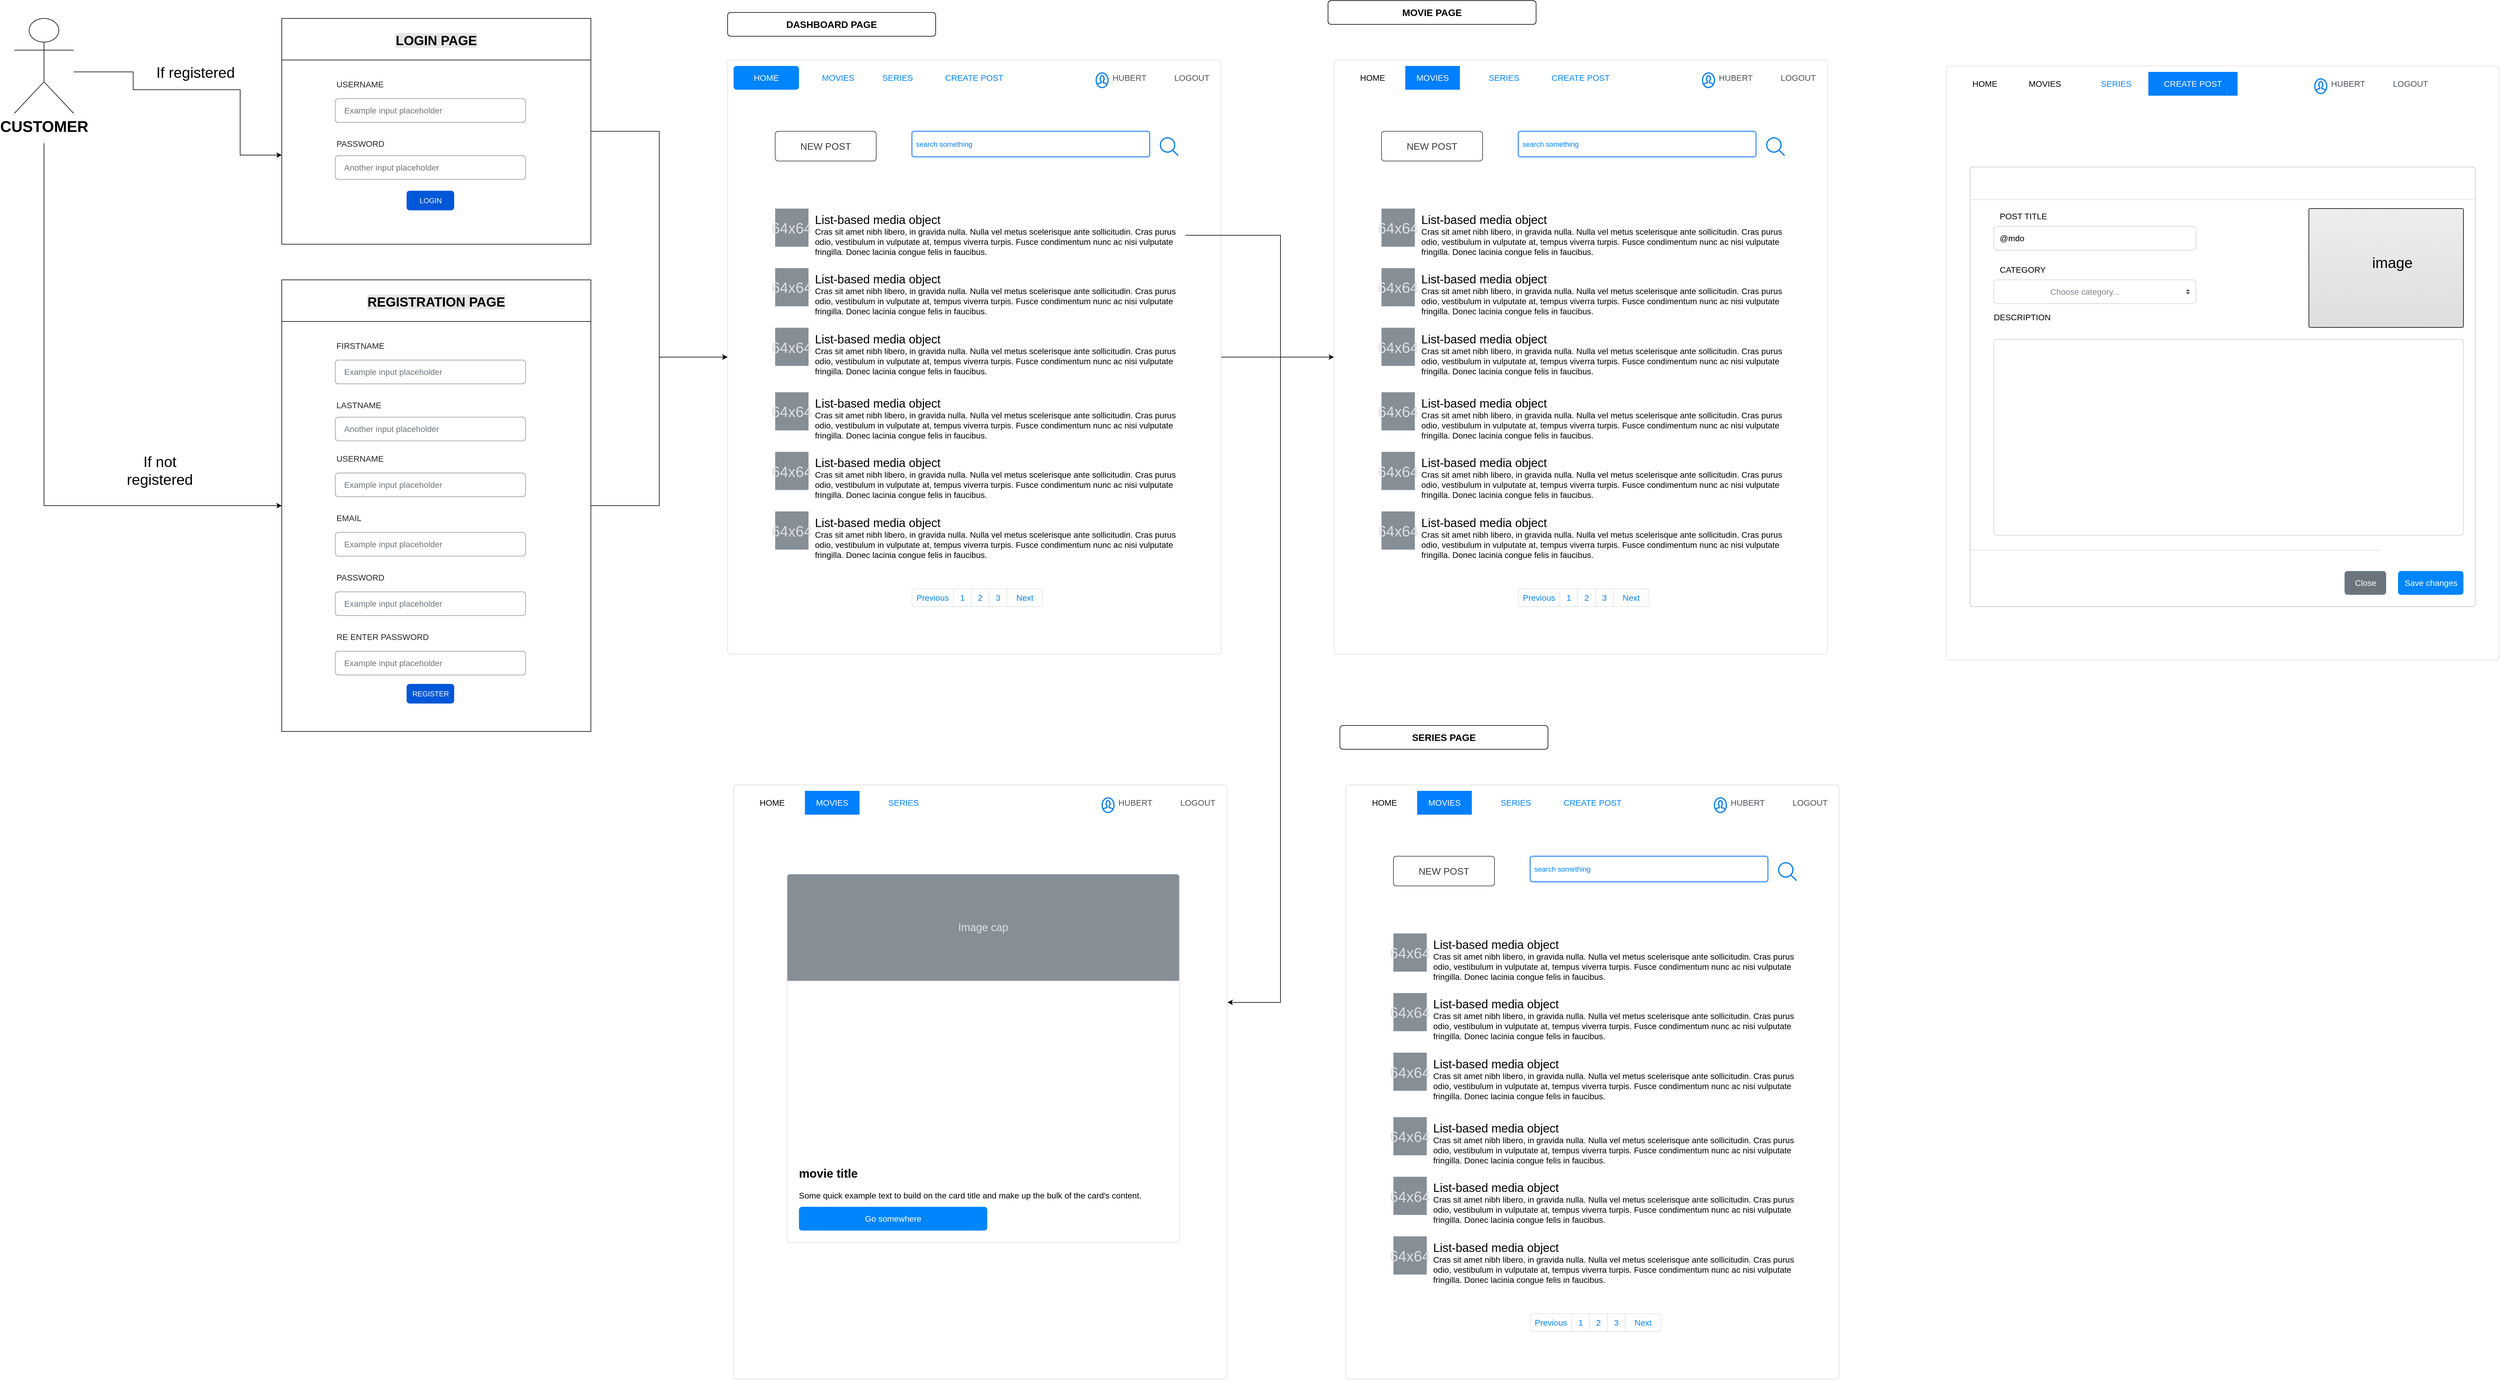 <mxfile version="14.6.11" type="github">
  <diagram id="TFVVUKBu-hhXwRltEdNP" name="flow">
    <mxGraphModel dx="3555" dy="1905" grid="1" gridSize="10" guides="0" tooltips="1" connect="1" arrows="1" fold="1" page="1" pageScale="1" pageWidth="5000" pageHeight="3000" math="0" shadow="0">
      <root>
        <mxCell id="0" />
        <mxCell id="1" parent="0" />
        <mxCell id="IsKmeeJijTPSRjMwdKZ4-99" value="" style="html=1;shadow=0;dashed=0;shape=mxgraph.bootstrap.rrect;rSize=5;strokeColor=#DFDFDF;html=1;whiteSpace=wrap;fillColor=#FFFFFF;fontColor=#000000;labelBackgroundColor=none;fontSize=25;align=center;" vertex="1" parent="1">
          <mxGeometry x="2380" y="130" width="830" height="1000" as="geometry" />
        </mxCell>
        <mxCell id="IsKmeeJijTPSRjMwdKZ4-100" value="HOME" style="html=1;shadow=0;dashed=0;shape=mxgraph.bootstrap.rrect;arcSize=5;strokeColor=none;rSize=5;perimeter=none;whiteSpace=wrap;resizeWidth=1;align=center;spacing=20;fontSize=14;labelBackgroundColor=none;fillColor=#FFFFFF;" vertex="1" parent="IsKmeeJijTPSRjMwdKZ4-99">
          <mxGeometry width="110" height="40" relative="1" as="geometry">
            <mxPoint x="10" y="10" as="offset" />
          </mxGeometry>
        </mxCell>
        <mxCell id="IsKmeeJijTPSRjMwdKZ4-101" value="MOVIES" style="strokeColor=none;rSize=5;perimeter=none;whiteSpace=wrap;resizeWidth=1;align=center;spacing=20;fontSize=14;fillColor=#007FFF;fontColor=#FFFFFF;" vertex="1" parent="IsKmeeJijTPSRjMwdKZ4-99">
          <mxGeometry width="91.88" height="40" relative="1" as="geometry">
            <mxPoint x="120" y="10" as="offset" />
          </mxGeometry>
        </mxCell>
        <mxCell id="IsKmeeJijTPSRjMwdKZ4-102" value="LOGOUT" style="strokeColor=none;fillColor=none;rSize=5;perimeter=none;whiteSpace=wrap;resizeWidth=1;align=center;spacing=20;fontSize=14;fontColor=#0085FC;fontColor=#4B5259;" vertex="1" parent="IsKmeeJijTPSRjMwdKZ4-99">
          <mxGeometry width="62.25" height="40" relative="1" as="geometry">
            <mxPoint x="750" y="10" as="offset" />
          </mxGeometry>
        </mxCell>
        <mxCell id="IsKmeeJijTPSRjMwdKZ4-103" value="HUBERT" style="strokeColor=none;fillColor=none;rSize=5;perimeter=none;whiteSpace=wrap;resizeWidth=1;align=center;spacing=20;fontSize=14;fontColor=#0085FC;fontColor=#4B5259;" vertex="1" parent="IsKmeeJijTPSRjMwdKZ4-99">
          <mxGeometry width="62.25" height="40" relative="1" as="geometry">
            <mxPoint x="645" y="10" as="offset" />
          </mxGeometry>
        </mxCell>
        <mxCell id="IsKmeeJijTPSRjMwdKZ4-104" value="SERIES" style="strokeColor=none;fillColor=none;rSize=5;perimeter=none;whiteSpace=wrap;resizeWidth=1;align=center;spacing=20;fontSize=14;fontColor=#0085FC;" vertex="1" parent="IsKmeeJijTPSRjMwdKZ4-99">
          <mxGeometry width="51.875" height="40" relative="1" as="geometry">
            <mxPoint x="260" y="10" as="offset" />
          </mxGeometry>
        </mxCell>
        <mxCell id="IsKmeeJijTPSRjMwdKZ4-105" value="" style="html=1;verticalLabelPosition=bottom;align=center;labelBackgroundColor=#ffffff;verticalAlign=top;strokeWidth=2;strokeColor=#0080F0;shadow=0;dashed=0;shape=mxgraph.ios7.icons.user;fontSize=25;" vertex="1" parent="IsKmeeJijTPSRjMwdKZ4-99">
          <mxGeometry x="620" y="21.691" width="20" height="24.691" as="geometry" />
        </mxCell>
        <mxCell id="IsKmeeJijTPSRjMwdKZ4-106" value="" style="shape=image;html=1;verticalAlign=top;verticalLabelPosition=bottom;labelBackgroundColor=#ffffff;imageAspect=0;aspect=fixed;image=https://cdn4.iconfinder.com/data/icons/glyphs/24/icons_exit2-128.png;fontSize=25;align=center;fontColor=#007FFF;" vertex="1" parent="IsKmeeJijTPSRjMwdKZ4-99">
          <mxGeometry x="718" y="19.753" width="29" height="29" as="geometry" />
        </mxCell>
        <mxCell id="IsKmeeJijTPSRjMwdKZ4-107" value="search something" style="rounded=1;arcSize=9;align=left;spacingLeft=5;strokeColor=#4C9AFF;html=1;strokeWidth=2;fontSize=12;labelBackgroundColor=none;fontColor=#007FFF;" vertex="1" parent="IsKmeeJijTPSRjMwdKZ4-99">
          <mxGeometry x="310" y="120" width="400" height="43" as="geometry" />
        </mxCell>
        <mxCell id="IsKmeeJijTPSRjMwdKZ4-108" value="" style="html=1;verticalLabelPosition=bottom;align=center;labelBackgroundColor=#ffffff;verticalAlign=top;strokeWidth=2;strokeColor=#0080F0;shadow=0;dashed=0;shape=mxgraph.ios7.icons.looking_glass;fontSize=25;fontColor=#007FFF;" vertex="1" parent="IsKmeeJijTPSRjMwdKZ4-99">
          <mxGeometry x="728" y="131" width="30" height="30" as="geometry" />
        </mxCell>
        <mxCell id="IsKmeeJijTPSRjMwdKZ4-109" value="" style="html=1;shadow=0;dashed=0;shape=mxgraph.bootstrap.rrect;rSize=5;strokeColor=#DEE2E6;html=1;whiteSpace=wrap;fillColor=#ffffff;fontColor=#0085FC;fontSize=14;labelBackgroundColor=none;align=center;" vertex="1" parent="IsKmeeJijTPSRjMwdKZ4-99">
          <mxGeometry x="310" y="890" width="220" height="30" as="geometry" />
        </mxCell>
        <mxCell id="IsKmeeJijTPSRjMwdKZ4-110" value="Previous" style="strokeColor=inherit;fillColor=inherit;gradientColor=inherit;fontColor=inherit;html=1;shadow=0;dashed=0;shape=mxgraph.bootstrap.leftButton;rSize=5;perimeter=none;whiteSpace=wrap;resizeHeight=1;fontSize=14;" vertex="1" parent="IsKmeeJijTPSRjMwdKZ4-109">
          <mxGeometry width="70" height="30" relative="1" as="geometry" />
        </mxCell>
        <mxCell id="IsKmeeJijTPSRjMwdKZ4-111" value="1" style="strokeColor=inherit;fillColor=inherit;gradientColor=inherit;fontColor=inherit;html=1;shadow=0;dashed=0;perimeter=none;whiteSpace=wrap;resizeHeight=1;fontSize=14;" vertex="1" parent="IsKmeeJijTPSRjMwdKZ4-109">
          <mxGeometry width="30" height="30" relative="1" as="geometry">
            <mxPoint x="70" as="offset" />
          </mxGeometry>
        </mxCell>
        <mxCell id="IsKmeeJijTPSRjMwdKZ4-112" value="2" style="strokeColor=inherit;fillColor=inherit;gradientColor=inherit;fontColor=inherit;html=1;shadow=0;dashed=0;perimeter=none;whiteSpace=wrap;resizeHeight=1;fontSize=14;" vertex="1" parent="IsKmeeJijTPSRjMwdKZ4-109">
          <mxGeometry width="30" height="30" relative="1" as="geometry">
            <mxPoint x="100" as="offset" />
          </mxGeometry>
        </mxCell>
        <mxCell id="IsKmeeJijTPSRjMwdKZ4-113" value="3" style="strokeColor=inherit;fillColor=inherit;gradientColor=inherit;fontColor=inherit;html=1;shadow=0;dashed=0;perimeter=none;whiteSpace=wrap;resizeHeight=1;fontSize=14;" vertex="1" parent="IsKmeeJijTPSRjMwdKZ4-109">
          <mxGeometry width="30" height="30" relative="1" as="geometry">
            <mxPoint x="130" as="offset" />
          </mxGeometry>
        </mxCell>
        <mxCell id="IsKmeeJijTPSRjMwdKZ4-114" value="Next" style="strokeColor=inherit;fillColor=inherit;gradientColor=inherit;fontColor=inherit;html=1;shadow=0;dashed=0;shape=mxgraph.bootstrap.rightButton;rSize=5;perimeter=none;whiteSpace=wrap;resizeHeight=1;fontSize=14;" vertex="1" parent="IsKmeeJijTPSRjMwdKZ4-109">
          <mxGeometry x="1" width="60" height="30" relative="1" as="geometry">
            <mxPoint x="-60" as="offset" />
          </mxGeometry>
        </mxCell>
        <mxCell id="IsKmeeJijTPSRjMwdKZ4-115" value="" style="group" vertex="1" connectable="0" parent="IsKmeeJijTPSRjMwdKZ4-99">
          <mxGeometry x="80" y="250" width="700.69" height="600" as="geometry" />
        </mxCell>
        <mxCell id="IsKmeeJijTPSRjMwdKZ4-116" value="" style="group" vertex="1" connectable="0" parent="IsKmeeJijTPSRjMwdKZ4-115">
          <mxGeometry width="700.69" height="290.84" as="geometry" />
        </mxCell>
        <mxCell id="IsKmeeJijTPSRjMwdKZ4-117" value="64x64" style="strokeColor=none;html=1;whiteSpace=wrap;fillColor=#868E96;fontColor=#DEE2E6;labelBackgroundColor=none;fontSize=25;align=center;" vertex="1" parent="IsKmeeJijTPSRjMwdKZ4-116">
          <mxGeometry width="56.055" height="64.185" as="geometry" />
        </mxCell>
        <mxCell id="IsKmeeJijTPSRjMwdKZ4-118" value="&lt;font style=&quot;font-size: 20px&quot;&gt;List-based media object&lt;/font&gt;&lt;br&gt;Cras sit amet nibh libero, in gravida nulla. Nulla vel metus scelerisque ante sollicitudin. Cras purus odio, vestibulum in vulputate at, tempus viverra turpis. Fusce condimentum nunc ac nisi vulputate fringilla. Donec lacinia congue felis in faucibus." style="strokeColor=none;fillColor=none;fontColor=#000000;perimeter=none;whiteSpace=wrap;resizeWidth=1;align=left;spacing=2;fontSize=14;verticalAlign=top;html=1;labelBackgroundColor=none;" vertex="1" parent="IsKmeeJijTPSRjMwdKZ4-116">
          <mxGeometry x="64.814" width="635.876" height="90.261" as="geometry" />
        </mxCell>
        <mxCell id="IsKmeeJijTPSRjMwdKZ4-119" value="64x64" style="strokeColor=none;html=1;whiteSpace=wrap;fillColor=#868E96;fontColor=#DEE2E6;labelBackgroundColor=none;fontSize=25;align=center;" vertex="1" parent="IsKmeeJijTPSRjMwdKZ4-116">
          <mxGeometry y="100.29" width="56.055" height="64.185" as="geometry" />
        </mxCell>
        <mxCell id="IsKmeeJijTPSRjMwdKZ4-120" value="&lt;font style=&quot;font-size: 20px&quot;&gt;List-based media object&lt;/font&gt;&lt;br&gt;Cras sit amet nibh libero, in gravida nulla. Nulla vel metus scelerisque ante sollicitudin. Cras purus odio, vestibulum in vulputate at, tempus viverra turpis. Fusce condimentum nunc ac nisi vulputate fringilla. Donec lacinia congue felis in faucibus." style="strokeColor=none;fillColor=none;fontColor=#000000;perimeter=none;whiteSpace=wrap;resizeWidth=1;align=left;spacing=2;fontSize=14;verticalAlign=top;html=1;labelBackgroundColor=none;" vertex="1" parent="IsKmeeJijTPSRjMwdKZ4-116">
          <mxGeometry x="64.814" y="100.29" width="635.876" height="90.261" as="geometry" />
        </mxCell>
        <mxCell id="IsKmeeJijTPSRjMwdKZ4-121" value="64x64" style="strokeColor=none;html=1;whiteSpace=wrap;fillColor=#868E96;fontColor=#DEE2E6;labelBackgroundColor=none;fontSize=25;align=center;" vertex="1" parent="IsKmeeJijTPSRjMwdKZ4-116">
          <mxGeometry y="200.579" width="56.055" height="64.185" as="geometry" />
        </mxCell>
        <mxCell id="IsKmeeJijTPSRjMwdKZ4-122" value="&lt;font style=&quot;font-size: 20px&quot;&gt;List-based media object&lt;/font&gt;&lt;br&gt;Cras sit amet nibh libero, in gravida nulla. Nulla vel metus scelerisque ante sollicitudin. Cras purus odio, vestibulum in vulputate at, tempus viverra turpis. Fusce condimentum nunc ac nisi vulputate fringilla. Donec lacinia congue felis in faucibus." style="strokeColor=none;fillColor=none;fontColor=#000000;perimeter=none;whiteSpace=wrap;resizeWidth=1;align=left;spacing=2;fontSize=14;verticalAlign=top;html=1;labelBackgroundColor=none;" vertex="1" parent="IsKmeeJijTPSRjMwdKZ4-116">
          <mxGeometry x="64.814" y="200.579" width="635.876" height="90.261" as="geometry" />
        </mxCell>
        <mxCell id="IsKmeeJijTPSRjMwdKZ4-123" value="" style="group" vertex="1" connectable="0" parent="IsKmeeJijTPSRjMwdKZ4-115">
          <mxGeometry y="309.16" width="700.69" height="290.84" as="geometry" />
        </mxCell>
        <mxCell id="IsKmeeJijTPSRjMwdKZ4-124" value="64x64" style="strokeColor=none;html=1;whiteSpace=wrap;fillColor=#868E96;fontColor=#DEE2E6;labelBackgroundColor=none;fontSize=25;align=center;" vertex="1" parent="IsKmeeJijTPSRjMwdKZ4-123">
          <mxGeometry width="56.055" height="64.185" as="geometry" />
        </mxCell>
        <mxCell id="IsKmeeJijTPSRjMwdKZ4-125" value="&lt;font style=&quot;font-size: 20px&quot;&gt;List-based media object&lt;/font&gt;&lt;br&gt;Cras sit amet nibh libero, in gravida nulla. Nulla vel metus scelerisque ante sollicitudin. Cras purus odio, vestibulum in vulputate at, tempus viverra turpis. Fusce condimentum nunc ac nisi vulputate fringilla. Donec lacinia congue felis in faucibus." style="strokeColor=none;fillColor=none;fontColor=#000000;perimeter=none;whiteSpace=wrap;resizeWidth=1;align=left;spacing=2;fontSize=14;verticalAlign=top;html=1;labelBackgroundColor=none;" vertex="1" parent="IsKmeeJijTPSRjMwdKZ4-123">
          <mxGeometry x="64.814" width="635.876" height="90.261" as="geometry" />
        </mxCell>
        <mxCell id="IsKmeeJijTPSRjMwdKZ4-126" value="64x64" style="strokeColor=none;html=1;whiteSpace=wrap;fillColor=#868E96;fontColor=#DEE2E6;labelBackgroundColor=none;fontSize=25;align=center;" vertex="1" parent="IsKmeeJijTPSRjMwdKZ4-123">
          <mxGeometry y="100.29" width="56.055" height="64.185" as="geometry" />
        </mxCell>
        <mxCell id="IsKmeeJijTPSRjMwdKZ4-127" value="&lt;font style=&quot;font-size: 20px&quot;&gt;List-based media object&lt;/font&gt;&lt;br&gt;Cras sit amet nibh libero, in gravida nulla. Nulla vel metus scelerisque ante sollicitudin. Cras purus odio, vestibulum in vulputate at, tempus viverra turpis. Fusce condimentum nunc ac nisi vulputate fringilla. Donec lacinia congue felis in faucibus." style="strokeColor=none;fillColor=none;fontColor=#000000;perimeter=none;whiteSpace=wrap;resizeWidth=1;align=left;spacing=2;fontSize=14;verticalAlign=top;html=1;labelBackgroundColor=none;" vertex="1" parent="IsKmeeJijTPSRjMwdKZ4-123">
          <mxGeometry x="64.814" y="100.29" width="635.876" height="90.261" as="geometry" />
        </mxCell>
        <mxCell id="IsKmeeJijTPSRjMwdKZ4-128" value="64x64" style="strokeColor=none;html=1;whiteSpace=wrap;fillColor=#868E96;fontColor=#DEE2E6;labelBackgroundColor=none;fontSize=25;align=center;" vertex="1" parent="IsKmeeJijTPSRjMwdKZ4-123">
          <mxGeometry y="200.579" width="56.055" height="64.185" as="geometry" />
        </mxCell>
        <mxCell id="IsKmeeJijTPSRjMwdKZ4-129" value="&lt;font style=&quot;font-size: 20px&quot;&gt;List-based media object&lt;/font&gt;&lt;br&gt;Cras sit amet nibh libero, in gravida nulla. Nulla vel metus scelerisque ante sollicitudin. Cras purus odio, vestibulum in vulputate at, tempus viverra turpis. Fusce condimentum nunc ac nisi vulputate fringilla. Donec lacinia congue felis in faucibus." style="strokeColor=none;fillColor=none;fontColor=#000000;perimeter=none;whiteSpace=wrap;resizeWidth=1;align=left;spacing=2;fontSize=14;verticalAlign=top;html=1;labelBackgroundColor=none;" vertex="1" parent="IsKmeeJijTPSRjMwdKZ4-123">
          <mxGeometry x="64.814" y="200.579" width="635.876" height="90.261" as="geometry" />
        </mxCell>
        <mxCell id="IsKmeeJijTPSRjMwdKZ4-130" value="NEW POST" style="html=1;shadow=0;dashed=0;shape=mxgraph.bootstrap.rrect;rSize=5;strokeColor=#343A40;strokeWidth=1;fillColor=none;fontColor=#343A40;whiteSpace=wrap;align=center;verticalAlign=middle;spacingLeft=0;fontStyle=0;fontSize=16;spacing=5;labelBackgroundColor=none;" vertex="1" parent="IsKmeeJijTPSRjMwdKZ4-99">
          <mxGeometry x="80" y="120" width="170" height="50" as="geometry" />
        </mxCell>
        <mxCell id="IsKmeeJijTPSRjMwdKZ4-177" value="CREATE POST" style="strokeColor=none;fillColor=none;rSize=5;perimeter=none;whiteSpace=wrap;resizeWidth=1;align=center;spacing=20;fontSize=14;fontColor=#0085FC;" vertex="1" parent="IsKmeeJijTPSRjMwdKZ4-99">
          <mxGeometry width="150" height="40" relative="1" as="geometry">
            <mxPoint x="340" y="10" as="offset" />
          </mxGeometry>
        </mxCell>
        <mxCell id="IsKmeeJijTPSRjMwdKZ4-13" style="edgeStyle=orthogonalEdgeStyle;rounded=0;orthogonalLoop=1;jettySize=auto;html=1;fontSize=25;" edge="1" parent="1" source="IsKmeeJijTPSRjMwdKZ4-1">
          <mxGeometry relative="1" as="geometry">
            <mxPoint x="610" y="290" as="targetPoint" />
            <Array as="points">
              <mxPoint x="360" y="150" />
              <mxPoint x="360" y="180" />
              <mxPoint x="540" y="180" />
              <mxPoint x="540" y="290" />
            </Array>
          </mxGeometry>
        </mxCell>
        <mxCell id="IsKmeeJijTPSRjMwdKZ4-22" style="edgeStyle=orthogonalEdgeStyle;rounded=0;orthogonalLoop=1;jettySize=auto;html=1;entryX=0;entryY=0.5;entryDx=0;entryDy=0;fontSize=25;" edge="1" parent="1" target="IsKmeeJijTPSRjMwdKZ4-14">
          <mxGeometry relative="1" as="geometry">
            <mxPoint x="210" y="270" as="sourcePoint" />
            <Array as="points">
              <mxPoint x="210" y="880" />
            </Array>
          </mxGeometry>
        </mxCell>
        <mxCell id="IsKmeeJijTPSRjMwdKZ4-1" value="&lt;font style=&quot;font-size: 26px&quot;&gt;CUSTOMER&lt;/font&gt;" style="shape=umlActor;verticalLabelPosition=bottom;verticalAlign=top;html=1;outlineConnect=0;fontStyle=1" vertex="1" parent="1">
          <mxGeometry x="160" y="60" width="100" height="160" as="geometry" />
        </mxCell>
        <mxCell id="IsKmeeJijTPSRjMwdKZ4-71" style="edgeStyle=orthogonalEdgeStyle;rounded=0;orthogonalLoop=1;jettySize=auto;html=1;fontSize=25;fontColor=#007FFF;" edge="1" parent="1" source="IsKmeeJijTPSRjMwdKZ4-4" target="IsKmeeJijTPSRjMwdKZ4-46">
          <mxGeometry relative="1" as="geometry" />
        </mxCell>
        <mxCell id="IsKmeeJijTPSRjMwdKZ4-4" value="LOGIN PAGE" style="swimlane;fontSize=22;startSize=70;labelBackgroundColor=#E6E6E6;" vertex="1" parent="1">
          <mxGeometry x="610" y="60" width="520" height="380" as="geometry" />
        </mxCell>
        <mxCell id="IsKmeeJijTPSRjMwdKZ4-27" value="Example input placeholder" style="html=1;shadow=0;dashed=0;shape=mxgraph.bootstrap.rrect;rSize=5;fillColor=none;strokeColor=#999999;align=left;spacing=15;fontSize=14;fontColor=#6C767D;labelBackgroundColor=none;" vertex="1" parent="IsKmeeJijTPSRjMwdKZ4-4">
          <mxGeometry width="320" height="40" relative="1" as="geometry">
            <mxPoint x="90" y="135" as="offset" />
          </mxGeometry>
        </mxCell>
        <mxCell id="IsKmeeJijTPSRjMwdKZ4-29" value="Another input placeholder" style="html=1;shadow=0;dashed=0;shape=mxgraph.bootstrap.rrect;rSize=5;fillColor=none;strokeColor=#999999;align=left;spacing=15;fontSize=14;fontColor=#6C767D;labelBackgroundColor=none;" vertex="1" parent="IsKmeeJijTPSRjMwdKZ4-4">
          <mxGeometry width="320" height="40" relative="1" as="geometry">
            <mxPoint x="90" y="231" as="offset" />
          </mxGeometry>
        </mxCell>
        <mxCell id="IsKmeeJijTPSRjMwdKZ4-26" value="USERNAME" style="fillColor=none;strokeColor=none;align=left;fontSize=14;fontColor=#212529;labelBackgroundColor=none;" vertex="1" parent="IsKmeeJijTPSRjMwdKZ4-4">
          <mxGeometry x="90" y="90" width="260" height="40" as="geometry" />
        </mxCell>
        <mxCell id="IsKmeeJijTPSRjMwdKZ4-28" value="PASSWORD" style="fillColor=none;strokeColor=none;align=left;fontSize=14;fontColor=#212529;labelBackgroundColor=none;" vertex="1" parent="IsKmeeJijTPSRjMwdKZ4-4">
          <mxGeometry width="260" height="40" relative="1" as="geometry">
            <mxPoint x="90" y="190" as="offset" />
          </mxGeometry>
        </mxCell>
        <mxCell id="IsKmeeJijTPSRjMwdKZ4-30" value="LOGIN" style="rounded=1;fillColor=#0057D8;align=center;strokeColor=none;html=1;fontColor=#ffffff;fontSize=12;labelBackgroundColor=none;" vertex="1" parent="IsKmeeJijTPSRjMwdKZ4-4">
          <mxGeometry x="210" y="290" width="80" height="33" as="geometry" />
        </mxCell>
        <mxCell id="IsKmeeJijTPSRjMwdKZ4-72" style="edgeStyle=orthogonalEdgeStyle;rounded=0;orthogonalLoop=1;jettySize=auto;html=1;fontSize=25;fontColor=#007FFF;" edge="1" parent="1" source="IsKmeeJijTPSRjMwdKZ4-14" target="IsKmeeJijTPSRjMwdKZ4-46">
          <mxGeometry relative="1" as="geometry" />
        </mxCell>
        <mxCell id="IsKmeeJijTPSRjMwdKZ4-14" value="REGISTRATION PAGE" style="swimlane;fontSize=22;startSize=70;labelBackgroundColor=#E6E6E6;" vertex="1" parent="1">
          <mxGeometry x="610" y="500" width="520" height="760" as="geometry" />
        </mxCell>
        <mxCell id="IsKmeeJijTPSRjMwdKZ4-32" value="Example input placeholder" style="html=1;shadow=0;dashed=0;shape=mxgraph.bootstrap.rrect;rSize=5;fillColor=none;strokeColor=#999999;align=left;spacing=15;fontSize=14;fontColor=#6C767D;labelBackgroundColor=none;" vertex="1" parent="IsKmeeJijTPSRjMwdKZ4-14">
          <mxGeometry x="90" y="135" width="320" height="40" as="geometry" />
        </mxCell>
        <mxCell id="IsKmeeJijTPSRjMwdKZ4-33" value="Another input placeholder" style="html=1;shadow=0;dashed=0;shape=mxgraph.bootstrap.rrect;rSize=5;fillColor=none;strokeColor=#999999;align=left;spacing=15;fontSize=14;fontColor=#6C767D;labelBackgroundColor=none;" vertex="1" parent="IsKmeeJijTPSRjMwdKZ4-14">
          <mxGeometry x="90" y="231" width="320" height="40" as="geometry" />
        </mxCell>
        <mxCell id="IsKmeeJijTPSRjMwdKZ4-34" value="FIRSTNAME" style="fillColor=none;strokeColor=none;align=left;fontSize=14;fontColor=#212529;labelBackgroundColor=none;" vertex="1" parent="IsKmeeJijTPSRjMwdKZ4-14">
          <mxGeometry x="90" y="90" width="260" height="40" as="geometry" />
        </mxCell>
        <mxCell id="IsKmeeJijTPSRjMwdKZ4-35" value="LASTNAME" style="fillColor=none;strokeColor=none;align=left;fontSize=14;fontColor=#212529;labelBackgroundColor=none;" vertex="1" parent="IsKmeeJijTPSRjMwdKZ4-14">
          <mxGeometry x="90" y="190" width="260" height="40" as="geometry" />
        </mxCell>
        <mxCell id="IsKmeeJijTPSRjMwdKZ4-36" value="Example input placeholder" style="html=1;shadow=0;dashed=0;shape=mxgraph.bootstrap.rrect;rSize=5;fillColor=none;strokeColor=#999999;align=left;spacing=15;fontSize=14;fontColor=#6C767D;labelBackgroundColor=none;" vertex="1" parent="IsKmeeJijTPSRjMwdKZ4-14">
          <mxGeometry x="90" y="325" width="320" height="40" as="geometry" />
        </mxCell>
        <mxCell id="IsKmeeJijTPSRjMwdKZ4-37" value="USERNAME" style="fillColor=none;strokeColor=none;align=left;fontSize=14;fontColor=#212529;labelBackgroundColor=none;" vertex="1" parent="IsKmeeJijTPSRjMwdKZ4-14">
          <mxGeometry x="90" y="280" width="260" height="40" as="geometry" />
        </mxCell>
        <mxCell id="IsKmeeJijTPSRjMwdKZ4-38" value="Example input placeholder" style="html=1;shadow=0;dashed=0;shape=mxgraph.bootstrap.rrect;rSize=5;fillColor=none;strokeColor=#999999;align=left;spacing=15;fontSize=14;fontColor=#6C767D;labelBackgroundColor=none;" vertex="1" parent="IsKmeeJijTPSRjMwdKZ4-14">
          <mxGeometry x="90" y="425" width="320" height="40" as="geometry" />
        </mxCell>
        <mxCell id="IsKmeeJijTPSRjMwdKZ4-39" value="EMAIL" style="fillColor=none;strokeColor=none;align=left;fontSize=14;fontColor=#212529;labelBackgroundColor=none;" vertex="1" parent="IsKmeeJijTPSRjMwdKZ4-14">
          <mxGeometry x="90" y="380" width="260" height="40" as="geometry" />
        </mxCell>
        <mxCell id="IsKmeeJijTPSRjMwdKZ4-40" value="Example input placeholder" style="html=1;shadow=0;dashed=0;shape=mxgraph.bootstrap.rrect;rSize=5;fillColor=none;strokeColor=#999999;align=left;spacing=15;fontSize=14;fontColor=#6C767D;labelBackgroundColor=none;" vertex="1" parent="IsKmeeJijTPSRjMwdKZ4-14">
          <mxGeometry x="90" y="525" width="320" height="40" as="geometry" />
        </mxCell>
        <mxCell id="IsKmeeJijTPSRjMwdKZ4-41" value="PASSWORD" style="fillColor=none;strokeColor=none;align=left;fontSize=14;fontColor=#212529;labelBackgroundColor=none;" vertex="1" parent="IsKmeeJijTPSRjMwdKZ4-14">
          <mxGeometry x="90" y="480" width="260" height="40" as="geometry" />
        </mxCell>
        <mxCell id="IsKmeeJijTPSRjMwdKZ4-42" value="Example input placeholder" style="html=1;shadow=0;dashed=0;shape=mxgraph.bootstrap.rrect;rSize=5;fillColor=none;strokeColor=#999999;align=left;spacing=15;fontSize=14;fontColor=#6C767D;labelBackgroundColor=none;" vertex="1" parent="IsKmeeJijTPSRjMwdKZ4-14">
          <mxGeometry x="90" y="625" width="320" height="40" as="geometry" />
        </mxCell>
        <mxCell id="IsKmeeJijTPSRjMwdKZ4-43" value="RE ENTER PASSWORD" style="fillColor=none;strokeColor=none;align=left;fontSize=14;fontColor=#212529;labelBackgroundColor=none;" vertex="1" parent="IsKmeeJijTPSRjMwdKZ4-14">
          <mxGeometry x="90" y="580" width="260" height="40" as="geometry" />
        </mxCell>
        <mxCell id="IsKmeeJijTPSRjMwdKZ4-44" value="REGISTER" style="rounded=1;fillColor=#0057D8;align=center;strokeColor=none;html=1;fontColor=#ffffff;fontSize=12;labelBackgroundColor=none;" vertex="1" parent="IsKmeeJijTPSRjMwdKZ4-14">
          <mxGeometry x="210" y="680" width="80" height="33" as="geometry" />
        </mxCell>
        <mxCell id="IsKmeeJijTPSRjMwdKZ4-23" value="If registered" style="text;html=1;strokeColor=none;fillColor=none;align=center;verticalAlign=middle;whiteSpace=wrap;rounded=0;labelBackgroundColor=none;fontSize=25;" vertex="1" parent="1">
          <mxGeometry x="380" y="140" width="170" height="20" as="geometry" />
        </mxCell>
        <mxCell id="IsKmeeJijTPSRjMwdKZ4-25" value="If not registered" style="text;html=1;strokeColor=none;fillColor=none;align=center;verticalAlign=middle;whiteSpace=wrap;rounded=0;labelBackgroundColor=none;fontSize=25;" vertex="1" parent="1">
          <mxGeometry x="320" y="810" width="170" height="20" as="geometry" />
        </mxCell>
        <mxCell id="IsKmeeJijTPSRjMwdKZ4-132" style="edgeStyle=orthogonalEdgeStyle;rounded=0;orthogonalLoop=1;jettySize=auto;html=1;fontSize=25;fontColor=#FFFFFF;" edge="1" parent="1" source="IsKmeeJijTPSRjMwdKZ4-46" target="IsKmeeJijTPSRjMwdKZ4-99">
          <mxGeometry relative="1" as="geometry" />
        </mxCell>
        <mxCell id="IsKmeeJijTPSRjMwdKZ4-46" value="" style="html=1;shadow=0;dashed=0;shape=mxgraph.bootstrap.rrect;rSize=5;strokeColor=#DFDFDF;html=1;whiteSpace=wrap;fillColor=#FFFFFF;fontColor=#000000;labelBackgroundColor=none;fontSize=25;align=center;" vertex="1" parent="1">
          <mxGeometry x="1360" y="130" width="830" height="1000" as="geometry" />
        </mxCell>
        <mxCell id="IsKmeeJijTPSRjMwdKZ4-48" value="HOME" style="html=1;shadow=0;dashed=0;shape=mxgraph.bootstrap.rrect;arcSize=5;strokeColor=none;fillColor=#0085FC;rSize=5;perimeter=none;whiteSpace=wrap;resizeWidth=1;align=center;spacing=20;fontSize=14;fontColor=#ffffff;labelBackgroundColor=none;" vertex="1" parent="IsKmeeJijTPSRjMwdKZ4-46">
          <mxGeometry width="110" height="40" relative="1" as="geometry">
            <mxPoint x="10" y="10" as="offset" />
          </mxGeometry>
        </mxCell>
        <mxCell id="IsKmeeJijTPSRjMwdKZ4-49" value="MOVIES" style="strokeColor=none;fillColor=none;rSize=5;perimeter=none;whiteSpace=wrap;resizeWidth=1;align=center;spacing=20;fontSize=14;fontColor=#0085FC;" vertex="1" parent="IsKmeeJijTPSRjMwdKZ4-46">
          <mxGeometry width="51.875" height="40" relative="1" as="geometry">
            <mxPoint x="160" y="10" as="offset" />
          </mxGeometry>
        </mxCell>
        <mxCell id="IsKmeeJijTPSRjMwdKZ4-50" value="LOGOUT" style="strokeColor=none;fillColor=none;rSize=5;perimeter=none;whiteSpace=wrap;resizeWidth=1;align=center;spacing=20;fontSize=14;fontColor=#0085FC;fontColor=#4B5259;" vertex="1" parent="IsKmeeJijTPSRjMwdKZ4-46">
          <mxGeometry width="62.25" height="40" relative="1" as="geometry">
            <mxPoint x="750" y="10" as="offset" />
          </mxGeometry>
        </mxCell>
        <mxCell id="IsKmeeJijTPSRjMwdKZ4-59" value="HUBERT" style="strokeColor=none;fillColor=none;rSize=5;perimeter=none;whiteSpace=wrap;resizeWidth=1;align=center;spacing=20;fontSize=14;fontColor=#0085FC;fontColor=#4B5259;" vertex="1" parent="IsKmeeJijTPSRjMwdKZ4-46">
          <mxGeometry width="62.25" height="40" relative="1" as="geometry">
            <mxPoint x="645" y="10" as="offset" />
          </mxGeometry>
        </mxCell>
        <mxCell id="IsKmeeJijTPSRjMwdKZ4-60" value="SERIES" style="strokeColor=none;fillColor=none;rSize=5;perimeter=none;whiteSpace=wrap;resizeWidth=1;align=center;spacing=20;fontSize=14;fontColor=#0085FC;" vertex="1" parent="IsKmeeJijTPSRjMwdKZ4-46">
          <mxGeometry width="51.875" height="40" relative="1" as="geometry">
            <mxPoint x="260" y="10" as="offset" />
          </mxGeometry>
        </mxCell>
        <mxCell id="IsKmeeJijTPSRjMwdKZ4-61" value="" style="html=1;verticalLabelPosition=bottom;align=center;labelBackgroundColor=#ffffff;verticalAlign=top;strokeWidth=2;strokeColor=#0080F0;shadow=0;dashed=0;shape=mxgraph.ios7.icons.user;fontSize=25;" vertex="1" parent="IsKmeeJijTPSRjMwdKZ4-46">
          <mxGeometry x="620" y="21.691" width="20" height="24.691" as="geometry" />
        </mxCell>
        <mxCell id="IsKmeeJijTPSRjMwdKZ4-62" value="" style="shape=image;html=1;verticalAlign=top;verticalLabelPosition=bottom;labelBackgroundColor=#ffffff;imageAspect=0;aspect=fixed;image=https://cdn4.iconfinder.com/data/icons/glyphs/24/icons_exit2-128.png;fontSize=25;align=center;fontColor=#007FFF;" vertex="1" parent="IsKmeeJijTPSRjMwdKZ4-46">
          <mxGeometry x="718" y="19.753" width="29" height="29" as="geometry" />
        </mxCell>
        <mxCell id="IsKmeeJijTPSRjMwdKZ4-74" value="search something" style="rounded=1;arcSize=9;align=left;spacingLeft=5;strokeColor=#4C9AFF;html=1;strokeWidth=2;fontSize=12;labelBackgroundColor=none;fontColor=#007FFF;" vertex="1" parent="IsKmeeJijTPSRjMwdKZ4-46">
          <mxGeometry x="310" y="120" width="400" height="43" as="geometry" />
        </mxCell>
        <mxCell id="IsKmeeJijTPSRjMwdKZ4-75" value="" style="html=1;verticalLabelPosition=bottom;align=center;labelBackgroundColor=#ffffff;verticalAlign=top;strokeWidth=2;strokeColor=#0080F0;shadow=0;dashed=0;shape=mxgraph.ios7.icons.looking_glass;fontSize=25;fontColor=#007FFF;" vertex="1" parent="IsKmeeJijTPSRjMwdKZ4-46">
          <mxGeometry x="728" y="131" width="30" height="30" as="geometry" />
        </mxCell>
        <mxCell id="IsKmeeJijTPSRjMwdKZ4-90" value="" style="html=1;shadow=0;dashed=0;shape=mxgraph.bootstrap.rrect;rSize=5;strokeColor=#DEE2E6;html=1;whiteSpace=wrap;fillColor=#ffffff;fontColor=#0085FC;fontSize=14;labelBackgroundColor=none;align=center;" vertex="1" parent="IsKmeeJijTPSRjMwdKZ4-46">
          <mxGeometry x="310" y="890" width="220" height="30" as="geometry" />
        </mxCell>
        <mxCell id="IsKmeeJijTPSRjMwdKZ4-91" value="Previous" style="strokeColor=inherit;fillColor=inherit;gradientColor=inherit;fontColor=inherit;html=1;shadow=0;dashed=0;shape=mxgraph.bootstrap.leftButton;rSize=5;perimeter=none;whiteSpace=wrap;resizeHeight=1;fontSize=14;" vertex="1" parent="IsKmeeJijTPSRjMwdKZ4-90">
          <mxGeometry width="70" height="30" relative="1" as="geometry" />
        </mxCell>
        <mxCell id="IsKmeeJijTPSRjMwdKZ4-92" value="1" style="strokeColor=inherit;fillColor=inherit;gradientColor=inherit;fontColor=inherit;html=1;shadow=0;dashed=0;perimeter=none;whiteSpace=wrap;resizeHeight=1;fontSize=14;" vertex="1" parent="IsKmeeJijTPSRjMwdKZ4-90">
          <mxGeometry width="30" height="30" relative="1" as="geometry">
            <mxPoint x="70" as="offset" />
          </mxGeometry>
        </mxCell>
        <mxCell id="IsKmeeJijTPSRjMwdKZ4-93" value="2" style="strokeColor=inherit;fillColor=inherit;gradientColor=inherit;fontColor=inherit;html=1;shadow=0;dashed=0;perimeter=none;whiteSpace=wrap;resizeHeight=1;fontSize=14;" vertex="1" parent="IsKmeeJijTPSRjMwdKZ4-90">
          <mxGeometry width="30" height="30" relative="1" as="geometry">
            <mxPoint x="100" as="offset" />
          </mxGeometry>
        </mxCell>
        <mxCell id="IsKmeeJijTPSRjMwdKZ4-94" value="3" style="strokeColor=inherit;fillColor=inherit;gradientColor=inherit;fontColor=inherit;html=1;shadow=0;dashed=0;perimeter=none;whiteSpace=wrap;resizeHeight=1;fontSize=14;" vertex="1" parent="IsKmeeJijTPSRjMwdKZ4-90">
          <mxGeometry width="30" height="30" relative="1" as="geometry">
            <mxPoint x="130" as="offset" />
          </mxGeometry>
        </mxCell>
        <mxCell id="IsKmeeJijTPSRjMwdKZ4-95" value="Next" style="strokeColor=inherit;fillColor=inherit;gradientColor=inherit;fontColor=inherit;html=1;shadow=0;dashed=0;shape=mxgraph.bootstrap.rightButton;rSize=5;perimeter=none;whiteSpace=wrap;resizeHeight=1;fontSize=14;" vertex="1" parent="IsKmeeJijTPSRjMwdKZ4-90">
          <mxGeometry x="1" width="60" height="30" relative="1" as="geometry">
            <mxPoint x="-60" as="offset" />
          </mxGeometry>
        </mxCell>
        <mxCell id="IsKmeeJijTPSRjMwdKZ4-96" value="" style="group" vertex="1" connectable="0" parent="IsKmeeJijTPSRjMwdKZ4-46">
          <mxGeometry x="80" y="250" width="700.69" height="600" as="geometry" />
        </mxCell>
        <mxCell id="IsKmeeJijTPSRjMwdKZ4-82" value="" style="group" vertex="1" connectable="0" parent="IsKmeeJijTPSRjMwdKZ4-96">
          <mxGeometry width="700.69" height="290.84" as="geometry" />
        </mxCell>
        <mxCell id="IsKmeeJijTPSRjMwdKZ4-76" value="64x64" style="strokeColor=none;html=1;whiteSpace=wrap;fillColor=#868E96;fontColor=#DEE2E6;labelBackgroundColor=none;fontSize=25;align=center;" vertex="1" parent="IsKmeeJijTPSRjMwdKZ4-82">
          <mxGeometry width="56.055" height="64.185" as="geometry" />
        </mxCell>
        <mxCell id="IsKmeeJijTPSRjMwdKZ4-77" value="&lt;font style=&quot;font-size: 20px&quot;&gt;List-based media object&lt;/font&gt;&lt;br&gt;Cras sit amet nibh libero, in gravida nulla. Nulla vel metus scelerisque ante sollicitudin. Cras purus odio, vestibulum in vulputate at, tempus viverra turpis. Fusce condimentum nunc ac nisi vulputate fringilla. Donec lacinia congue felis in faucibus." style="strokeColor=none;fillColor=none;fontColor=#000000;perimeter=none;whiteSpace=wrap;resizeWidth=1;align=left;spacing=2;fontSize=14;verticalAlign=top;html=1;labelBackgroundColor=none;" vertex="1" parent="IsKmeeJijTPSRjMwdKZ4-82">
          <mxGeometry x="64.814" width="635.876" height="90.261" as="geometry" />
        </mxCell>
        <mxCell id="IsKmeeJijTPSRjMwdKZ4-78" value="64x64" style="strokeColor=none;html=1;whiteSpace=wrap;fillColor=#868E96;fontColor=#DEE2E6;labelBackgroundColor=none;fontSize=25;align=center;" vertex="1" parent="IsKmeeJijTPSRjMwdKZ4-82">
          <mxGeometry y="100.29" width="56.055" height="64.185" as="geometry" />
        </mxCell>
        <mxCell id="IsKmeeJijTPSRjMwdKZ4-79" value="&lt;font style=&quot;font-size: 20px&quot;&gt;List-based media object&lt;/font&gt;&lt;br&gt;Cras sit amet nibh libero, in gravida nulla. Nulla vel metus scelerisque ante sollicitudin. Cras purus odio, vestibulum in vulputate at, tempus viverra turpis. Fusce condimentum nunc ac nisi vulputate fringilla. Donec lacinia congue felis in faucibus." style="strokeColor=none;fillColor=none;fontColor=#000000;perimeter=none;whiteSpace=wrap;resizeWidth=1;align=left;spacing=2;fontSize=14;verticalAlign=top;html=1;labelBackgroundColor=none;" vertex="1" parent="IsKmeeJijTPSRjMwdKZ4-82">
          <mxGeometry x="64.814" y="100.29" width="635.876" height="90.261" as="geometry" />
        </mxCell>
        <mxCell id="IsKmeeJijTPSRjMwdKZ4-80" value="64x64" style="strokeColor=none;html=1;whiteSpace=wrap;fillColor=#868E96;fontColor=#DEE2E6;labelBackgroundColor=none;fontSize=25;align=center;" vertex="1" parent="IsKmeeJijTPSRjMwdKZ4-82">
          <mxGeometry y="200.579" width="56.055" height="64.185" as="geometry" />
        </mxCell>
        <mxCell id="IsKmeeJijTPSRjMwdKZ4-81" value="&lt;font style=&quot;font-size: 20px&quot;&gt;List-based media object&lt;/font&gt;&lt;br&gt;Cras sit amet nibh libero, in gravida nulla. Nulla vel metus scelerisque ante sollicitudin. Cras purus odio, vestibulum in vulputate at, tempus viverra turpis. Fusce condimentum nunc ac nisi vulputate fringilla. Donec lacinia congue felis in faucibus." style="strokeColor=none;fillColor=none;fontColor=#000000;perimeter=none;whiteSpace=wrap;resizeWidth=1;align=left;spacing=2;fontSize=14;verticalAlign=top;html=1;labelBackgroundColor=none;" vertex="1" parent="IsKmeeJijTPSRjMwdKZ4-82">
          <mxGeometry x="64.814" y="200.579" width="635.876" height="90.261" as="geometry" />
        </mxCell>
        <mxCell id="IsKmeeJijTPSRjMwdKZ4-83" value="" style="group" vertex="1" connectable="0" parent="IsKmeeJijTPSRjMwdKZ4-96">
          <mxGeometry y="309.16" width="700.69" height="290.84" as="geometry" />
        </mxCell>
        <mxCell id="IsKmeeJijTPSRjMwdKZ4-84" value="64x64" style="strokeColor=none;html=1;whiteSpace=wrap;fillColor=#868E96;fontColor=#DEE2E6;labelBackgroundColor=none;fontSize=25;align=center;" vertex="1" parent="IsKmeeJijTPSRjMwdKZ4-83">
          <mxGeometry width="56.055" height="64.185" as="geometry" />
        </mxCell>
        <mxCell id="IsKmeeJijTPSRjMwdKZ4-85" value="&lt;font style=&quot;font-size: 20px&quot;&gt;List-based media object&lt;/font&gt;&lt;br&gt;Cras sit amet nibh libero, in gravida nulla. Nulla vel metus scelerisque ante sollicitudin. Cras purus odio, vestibulum in vulputate at, tempus viverra turpis. Fusce condimentum nunc ac nisi vulputate fringilla. Donec lacinia congue felis in faucibus." style="strokeColor=none;fillColor=none;fontColor=#000000;perimeter=none;whiteSpace=wrap;resizeWidth=1;align=left;spacing=2;fontSize=14;verticalAlign=top;html=1;labelBackgroundColor=none;" vertex="1" parent="IsKmeeJijTPSRjMwdKZ4-83">
          <mxGeometry x="64.814" width="635.876" height="90.261" as="geometry" />
        </mxCell>
        <mxCell id="IsKmeeJijTPSRjMwdKZ4-86" value="64x64" style="strokeColor=none;html=1;whiteSpace=wrap;fillColor=#868E96;fontColor=#DEE2E6;labelBackgroundColor=none;fontSize=25;align=center;" vertex="1" parent="IsKmeeJijTPSRjMwdKZ4-83">
          <mxGeometry y="100.29" width="56.055" height="64.185" as="geometry" />
        </mxCell>
        <mxCell id="IsKmeeJijTPSRjMwdKZ4-87" value="&lt;font style=&quot;font-size: 20px&quot;&gt;List-based media object&lt;/font&gt;&lt;br&gt;Cras sit amet nibh libero, in gravida nulla. Nulla vel metus scelerisque ante sollicitudin. Cras purus odio, vestibulum in vulputate at, tempus viverra turpis. Fusce condimentum nunc ac nisi vulputate fringilla. Donec lacinia congue felis in faucibus." style="strokeColor=none;fillColor=none;fontColor=#000000;perimeter=none;whiteSpace=wrap;resizeWidth=1;align=left;spacing=2;fontSize=14;verticalAlign=top;html=1;labelBackgroundColor=none;" vertex="1" parent="IsKmeeJijTPSRjMwdKZ4-83">
          <mxGeometry x="64.814" y="100.29" width="635.876" height="90.261" as="geometry" />
        </mxCell>
        <mxCell id="IsKmeeJijTPSRjMwdKZ4-88" value="64x64" style="strokeColor=none;html=1;whiteSpace=wrap;fillColor=#868E96;fontColor=#DEE2E6;labelBackgroundColor=none;fontSize=25;align=center;" vertex="1" parent="IsKmeeJijTPSRjMwdKZ4-83">
          <mxGeometry y="200.579" width="56.055" height="64.185" as="geometry" />
        </mxCell>
        <mxCell id="IsKmeeJijTPSRjMwdKZ4-89" value="&lt;font style=&quot;font-size: 20px&quot;&gt;List-based media object&lt;/font&gt;&lt;br&gt;Cras sit amet nibh libero, in gravida nulla. Nulla vel metus scelerisque ante sollicitudin. Cras purus odio, vestibulum in vulputate at, tempus viverra turpis. Fusce condimentum nunc ac nisi vulputate fringilla. Donec lacinia congue felis in faucibus." style="strokeColor=none;fillColor=none;fontColor=#000000;perimeter=none;whiteSpace=wrap;resizeWidth=1;align=left;spacing=2;fontSize=14;verticalAlign=top;html=1;labelBackgroundColor=none;" vertex="1" parent="IsKmeeJijTPSRjMwdKZ4-83">
          <mxGeometry x="64.814" y="200.579" width="635.876" height="90.261" as="geometry" />
        </mxCell>
        <mxCell id="IsKmeeJijTPSRjMwdKZ4-97" value="NEW POST" style="html=1;shadow=0;dashed=0;shape=mxgraph.bootstrap.rrect;rSize=5;strokeColor=#343A40;strokeWidth=1;fillColor=none;fontColor=#343A40;whiteSpace=wrap;align=center;verticalAlign=middle;spacingLeft=0;fontStyle=0;fontSize=16;spacing=5;labelBackgroundColor=none;" vertex="1" parent="IsKmeeJijTPSRjMwdKZ4-46">
          <mxGeometry x="80" y="120" width="170" height="50" as="geometry" />
        </mxCell>
        <mxCell id="IsKmeeJijTPSRjMwdKZ4-174" value="CREATE POST" style="strokeColor=none;fillColor=none;rSize=5;perimeter=none;whiteSpace=wrap;resizeWidth=1;align=center;spacing=20;fontSize=14;fontColor=#0085FC;" vertex="1" parent="IsKmeeJijTPSRjMwdKZ4-46">
          <mxGeometry width="150" height="40" relative="1" as="geometry">
            <mxPoint x="340" y="10" as="offset" />
          </mxGeometry>
        </mxCell>
        <mxCell id="IsKmeeJijTPSRjMwdKZ4-98" value="&lt;font color=&quot;#000000&quot;&gt;DASHBOARD PAGE&lt;/font&gt;" style="html=1;shadow=0;dashed=0;shape=mxgraph.bootstrap.rrect;rSize=5;strokeWidth=1;fillColor=none;fontColor=#33A64C;whiteSpace=wrap;align=center;verticalAlign=middle;spacingLeft=0;fontStyle=1;fontSize=16;spacing=5;labelBackgroundColor=none;" vertex="1" parent="1">
          <mxGeometry x="1360" y="50" width="350" height="40" as="geometry" />
        </mxCell>
        <mxCell id="IsKmeeJijTPSRjMwdKZ4-131" value="&lt;font color=&quot;#000000&quot;&gt;MOVIE PAGE&lt;/font&gt;" style="html=1;shadow=0;dashed=0;shape=mxgraph.bootstrap.rrect;rSize=5;strokeWidth=1;fillColor=none;fontColor=#33A64C;whiteSpace=wrap;align=center;verticalAlign=middle;spacingLeft=0;fontStyle=1;fontSize=16;spacing=5;labelBackgroundColor=none;" vertex="1" parent="1">
          <mxGeometry x="2370" y="30" width="350" height="40" as="geometry" />
        </mxCell>
        <mxCell id="IsKmeeJijTPSRjMwdKZ4-135" value="" style="html=1;shadow=0;dashed=0;shape=mxgraph.bootstrap.rrect;rSize=5;strokeColor=#DFDFDF;html=1;whiteSpace=wrap;fillColor=#FFFFFF;fontColor=#000000;labelBackgroundColor=none;fontSize=25;align=center;" vertex="1" parent="1">
          <mxGeometry x="1370" y="1350" width="830" height="1000" as="geometry" />
        </mxCell>
        <mxCell id="IsKmeeJijTPSRjMwdKZ4-136" value="HOME" style="html=1;shadow=0;dashed=0;shape=mxgraph.bootstrap.rrect;arcSize=5;strokeColor=none;rSize=5;perimeter=none;whiteSpace=wrap;resizeWidth=1;align=center;spacing=20;fontSize=14;labelBackgroundColor=none;fillColor=#FFFFFF;" vertex="1" parent="IsKmeeJijTPSRjMwdKZ4-135">
          <mxGeometry width="110" height="40" relative="1" as="geometry">
            <mxPoint x="10" y="10" as="offset" />
          </mxGeometry>
        </mxCell>
        <mxCell id="IsKmeeJijTPSRjMwdKZ4-137" value="MOVIES" style="strokeColor=none;rSize=5;perimeter=none;whiteSpace=wrap;resizeWidth=1;align=center;spacing=20;fontSize=14;fillColor=#007FFF;fontColor=#FFFFFF;" vertex="1" parent="IsKmeeJijTPSRjMwdKZ4-135">
          <mxGeometry width="91.88" height="40" relative="1" as="geometry">
            <mxPoint x="120" y="10" as="offset" />
          </mxGeometry>
        </mxCell>
        <mxCell id="IsKmeeJijTPSRjMwdKZ4-138" value="LOGOUT" style="strokeColor=none;fillColor=none;rSize=5;perimeter=none;whiteSpace=wrap;resizeWidth=1;align=center;spacing=20;fontSize=14;fontColor=#0085FC;fontColor=#4B5259;" vertex="1" parent="IsKmeeJijTPSRjMwdKZ4-135">
          <mxGeometry width="62.25" height="40" relative="1" as="geometry">
            <mxPoint x="750" y="10" as="offset" />
          </mxGeometry>
        </mxCell>
        <mxCell id="IsKmeeJijTPSRjMwdKZ4-139" value="HUBERT" style="strokeColor=none;fillColor=none;rSize=5;perimeter=none;whiteSpace=wrap;resizeWidth=1;align=center;spacing=20;fontSize=14;fontColor=#0085FC;fontColor=#4B5259;" vertex="1" parent="IsKmeeJijTPSRjMwdKZ4-135">
          <mxGeometry width="62.25" height="40" relative="1" as="geometry">
            <mxPoint x="645" y="10" as="offset" />
          </mxGeometry>
        </mxCell>
        <mxCell id="IsKmeeJijTPSRjMwdKZ4-140" value="SERIES" style="strokeColor=none;fillColor=none;rSize=5;perimeter=none;whiteSpace=wrap;resizeWidth=1;align=center;spacing=20;fontSize=14;fontColor=#0085FC;" vertex="1" parent="IsKmeeJijTPSRjMwdKZ4-135">
          <mxGeometry width="51.875" height="40" relative="1" as="geometry">
            <mxPoint x="260" y="10" as="offset" />
          </mxGeometry>
        </mxCell>
        <mxCell id="IsKmeeJijTPSRjMwdKZ4-141" value="" style="html=1;verticalLabelPosition=bottom;align=center;labelBackgroundColor=#ffffff;verticalAlign=top;strokeWidth=2;strokeColor=#0080F0;shadow=0;dashed=0;shape=mxgraph.ios7.icons.user;fontSize=25;" vertex="1" parent="IsKmeeJijTPSRjMwdKZ4-135">
          <mxGeometry x="620" y="21.691" width="20" height="24.691" as="geometry" />
        </mxCell>
        <mxCell id="IsKmeeJijTPSRjMwdKZ4-142" value="" style="shape=image;html=1;verticalAlign=top;verticalLabelPosition=bottom;labelBackgroundColor=#ffffff;imageAspect=0;aspect=fixed;image=https://cdn4.iconfinder.com/data/icons/glyphs/24/icons_exit2-128.png;fontSize=25;align=center;fontColor=#007FFF;" vertex="1" parent="IsKmeeJijTPSRjMwdKZ4-135">
          <mxGeometry x="718" y="19.753" width="29" height="29" as="geometry" />
        </mxCell>
        <mxCell id="IsKmeeJijTPSRjMwdKZ4-170" value="&lt;span style=&quot;font-size: 20px&quot;&gt;&lt;b&gt;movie title&lt;/b&gt;&lt;/span&gt;&lt;br style=&quot;font-size: 14px&quot;&gt;&lt;br style=&quot;font-size: 14px&quot;&gt;Some quick example text to build on the card title and make up the bulk of the card&#39;s content." style="html=1;shadow=0;dashed=0;shape=mxgraph.bootstrap.rrect;rSize=5;strokeColor=#DFDFDF;html=1;whiteSpace=wrap;fillColor=#ffffff;fontColor=#000000;verticalAlign=bottom;align=left;spacing=20;spacingBottom=50;fontSize=14;labelBackgroundColor=none;" vertex="1" parent="IsKmeeJijTPSRjMwdKZ4-135">
          <mxGeometry x="90" y="150" width="660" height="620" as="geometry" />
        </mxCell>
        <mxCell id="IsKmeeJijTPSRjMwdKZ4-171" value="Image cap" style="html=1;shadow=0;dashed=0;shape=mxgraph.bootstrap.topButton;rSize=5;perimeter=none;whiteSpace=wrap;fillColor=#868E96;strokeColor=#DFDFDF;fontColor=#DEE2E6;resizeWidth=1;fontSize=18;" vertex="1" parent="IsKmeeJijTPSRjMwdKZ4-170">
          <mxGeometry width="660" height="180" relative="1" as="geometry" />
        </mxCell>
        <mxCell id="IsKmeeJijTPSRjMwdKZ4-172" value="Go somewhere" style="html=1;shadow=0;dashed=0;shape=mxgraph.bootstrap.rrect;rSize=5;perimeter=none;whiteSpace=wrap;fillColor=#0085FC;strokeColor=none;fontColor=#ffffff;resizeWidth=1;fontSize=14;" vertex="1" parent="IsKmeeJijTPSRjMwdKZ4-170">
          <mxGeometry y="1" width="316.8" height="40" relative="1" as="geometry">
            <mxPoint x="20" y="-60" as="offset" />
          </mxGeometry>
        </mxCell>
        <mxCell id="IsKmeeJijTPSRjMwdKZ4-173" style="edgeStyle=orthogonalEdgeStyle;rounded=0;orthogonalLoop=1;jettySize=auto;html=1;entryX=1.001;entryY=0.366;entryDx=0;entryDy=0;entryPerimeter=0;fontSize=25;fontColor=#FFFFFF;" edge="1" parent="1" target="IsKmeeJijTPSRjMwdKZ4-135">
          <mxGeometry relative="1" as="geometry">
            <mxPoint x="2130" y="425" as="sourcePoint" />
            <Array as="points">
              <mxPoint x="2290" y="425" />
              <mxPoint x="2290" y="1716" />
            </Array>
          </mxGeometry>
        </mxCell>
        <mxCell id="IsKmeeJijTPSRjMwdKZ4-178" value="" style="html=1;shadow=0;dashed=0;shape=mxgraph.bootstrap.rrect;rSize=5;strokeColor=#DFDFDF;html=1;whiteSpace=wrap;fillColor=#FFFFFF;fontColor=#000000;labelBackgroundColor=none;fontSize=25;align=center;" vertex="1" parent="1">
          <mxGeometry x="3410" y="140" width="930" height="1000" as="geometry" />
        </mxCell>
        <mxCell id="IsKmeeJijTPSRjMwdKZ4-179" value="HOME" style="html=1;shadow=0;dashed=0;shape=mxgraph.bootstrap.rrect;arcSize=5;strokeColor=none;rSize=5;perimeter=none;whiteSpace=wrap;resizeWidth=1;align=center;spacing=20;fontSize=14;labelBackgroundColor=none;fillColor=#FFFFFF;" vertex="1" parent="IsKmeeJijTPSRjMwdKZ4-178">
          <mxGeometry width="110" height="40" relative="1" as="geometry">
            <mxPoint x="10" y="10" as="offset" />
          </mxGeometry>
        </mxCell>
        <mxCell id="IsKmeeJijTPSRjMwdKZ4-180" value="MOVIES" style="strokeColor=none;rSize=5;perimeter=none;whiteSpace=wrap;resizeWidth=1;align=center;spacing=20;fontSize=14;fillColor=#FFFFFF;" vertex="1" parent="IsKmeeJijTPSRjMwdKZ4-178">
          <mxGeometry width="91.88" height="40" relative="1" as="geometry">
            <mxPoint x="120" y="10" as="offset" />
          </mxGeometry>
        </mxCell>
        <mxCell id="IsKmeeJijTPSRjMwdKZ4-181" value="LOGOUT" style="strokeColor=none;fillColor=none;rSize=5;perimeter=none;whiteSpace=wrap;resizeWidth=1;align=center;spacing=20;fontSize=14;fontColor=#0085FC;fontColor=#4B5259;" vertex="1" parent="IsKmeeJijTPSRjMwdKZ4-178">
          <mxGeometry width="62.25" height="40" relative="1" as="geometry">
            <mxPoint x="750" y="10" as="offset" />
          </mxGeometry>
        </mxCell>
        <mxCell id="IsKmeeJijTPSRjMwdKZ4-182" value="HUBERT" style="strokeColor=none;fillColor=none;rSize=5;perimeter=none;whiteSpace=wrap;resizeWidth=1;align=center;spacing=20;fontSize=14;fontColor=#0085FC;fontColor=#4B5259;" vertex="1" parent="IsKmeeJijTPSRjMwdKZ4-178">
          <mxGeometry width="62.25" height="40" relative="1" as="geometry">
            <mxPoint x="645" y="10" as="offset" />
          </mxGeometry>
        </mxCell>
        <mxCell id="IsKmeeJijTPSRjMwdKZ4-183" value="SERIES" style="strokeColor=none;fillColor=none;rSize=5;perimeter=none;whiteSpace=wrap;resizeWidth=1;align=center;spacing=20;fontSize=14;fontColor=#0085FC;" vertex="1" parent="IsKmeeJijTPSRjMwdKZ4-178">
          <mxGeometry width="51.875" height="40" relative="1" as="geometry">
            <mxPoint x="260" y="10" as="offset" />
          </mxGeometry>
        </mxCell>
        <mxCell id="IsKmeeJijTPSRjMwdKZ4-184" value="" style="html=1;verticalLabelPosition=bottom;align=center;labelBackgroundColor=#ffffff;verticalAlign=top;strokeWidth=2;strokeColor=#0080F0;shadow=0;dashed=0;shape=mxgraph.ios7.icons.user;fontSize=25;" vertex="1" parent="IsKmeeJijTPSRjMwdKZ4-178">
          <mxGeometry x="620" y="21.691" width="20" height="24.691" as="geometry" />
        </mxCell>
        <mxCell id="IsKmeeJijTPSRjMwdKZ4-185" value="" style="shape=image;html=1;verticalAlign=top;verticalLabelPosition=bottom;labelBackgroundColor=#ffffff;imageAspect=0;aspect=fixed;image=https://cdn4.iconfinder.com/data/icons/glyphs/24/icons_exit2-128.png;fontSize=25;align=center;fontColor=#007FFF;" vertex="1" parent="IsKmeeJijTPSRjMwdKZ4-178">
          <mxGeometry x="718" y="19.753" width="29" height="29" as="geometry" />
        </mxCell>
        <mxCell id="IsKmeeJijTPSRjMwdKZ4-210" value="CREATE POST" style="strokeColor=none;rSize=5;perimeter=none;whiteSpace=wrap;resizeWidth=1;align=center;spacing=20;fontSize=14;fillColor=#007FFF;fontColor=#FFFFFF;" vertex="1" parent="IsKmeeJijTPSRjMwdKZ4-178">
          <mxGeometry width="150" height="40" relative="1" as="geometry">
            <mxPoint x="340" y="10" as="offset" />
          </mxGeometry>
        </mxCell>
        <mxCell id="IsKmeeJijTPSRjMwdKZ4-247" value="New message to @mdo" style="html=1;shadow=0;dashed=0;shape=mxgraph.bootstrap.rrect;rSize=5;html=1;strokeColor=#C8C8C8;fillColor=#ffffff;whiteSpace=wrap;verticalAlign=top;align=left;fontSize=18;spacing=15;spacingTop=-5;labelBackgroundColor=none;fontColor=#FFFFFF;" vertex="1" parent="IsKmeeJijTPSRjMwdKZ4-178">
          <mxGeometry x="40" y="170" width="850" height="740" as="geometry" />
        </mxCell>
        <mxCell id="IsKmeeJijTPSRjMwdKZ4-248" value="" style="shape=line;strokeColor=#dddddd;resizeWidth=1;" vertex="1" parent="IsKmeeJijTPSRjMwdKZ4-247">
          <mxGeometry width="850" height="10" relative="1" as="geometry">
            <mxPoint y="50" as="offset" />
          </mxGeometry>
        </mxCell>
        <mxCell id="IsKmeeJijTPSRjMwdKZ4-250" value="POST TITLE" style="strokeColor=none;fillColor=none;resizeWidth=1;align=left;verticalAlign=top;spacing=10;fontSize=14;whiteSpace=wrap;html=1;" vertex="1" parent="IsKmeeJijTPSRjMwdKZ4-247">
          <mxGeometry width="350" height="40" relative="1" as="geometry">
            <mxPoint x="40" y="60" as="offset" />
          </mxGeometry>
        </mxCell>
        <mxCell id="IsKmeeJijTPSRjMwdKZ4-251" value="@mdo" style="html=1;shadow=0;dashed=0;shape=mxgraph.bootstrap.rrect;rSize=5;strokeColor=#CED4DA;fillColor=none;align=left;verticalAlign=middle;spacing=10;fontSize=14;whiteSpace=wrap;html=1;" vertex="1" parent="IsKmeeJijTPSRjMwdKZ4-247">
          <mxGeometry width="340" height="40" relative="1" as="geometry">
            <mxPoint x="40" y="100" as="offset" />
          </mxGeometry>
        </mxCell>
        <mxCell id="IsKmeeJijTPSRjMwdKZ4-252" value="DESCRIPTION" style="strokeColor=none;fillColor=none;resizeWidth=1;align=left;verticalAlign=top;spacing=10;fontSize=14;whiteSpace=wrap;html=1;" vertex="1" parent="IsKmeeJijTPSRjMwdKZ4-247">
          <mxGeometry width="690" height="40" relative="1" as="geometry">
            <mxPoint x="30" y="230" as="offset" />
          </mxGeometry>
        </mxCell>
        <mxCell id="IsKmeeJijTPSRjMwdKZ4-253" value="" style="html=1;shadow=0;dashed=0;shape=mxgraph.bootstrap.rrect;rSize=5;strokeColor=#CED4DA;fillColor=none;align=left;verticalAlign=middle;spacing=10;fontSize=14;whiteSpace=wrap;html=1;" vertex="1" parent="IsKmeeJijTPSRjMwdKZ4-247">
          <mxGeometry width="790" height="330" relative="1" as="geometry">
            <mxPoint x="40" y="290" as="offset" />
          </mxGeometry>
        </mxCell>
        <mxCell id="IsKmeeJijTPSRjMwdKZ4-254" value="" style="shape=line;strokeColor=#dddddd;resizeWidth=1;" vertex="1" parent="IsKmeeJijTPSRjMwdKZ4-247">
          <mxGeometry width="690" height="10" relative="1" as="geometry">
            <mxPoint y="640" as="offset" />
          </mxGeometry>
        </mxCell>
        <mxCell id="IsKmeeJijTPSRjMwdKZ4-255" value="Save changes" style="html=1;shadow=0;dashed=0;shape=mxgraph.bootstrap.rrect;rSize=5;fillColor=#0085FC;strokeColor=none;fontColor=#FFFFFF;fontSize=14;" vertex="1" parent="IsKmeeJijTPSRjMwdKZ4-247">
          <mxGeometry x="1" y="1" width="110" height="40" relative="1" as="geometry">
            <mxPoint x="-130" y="-60" as="offset" />
          </mxGeometry>
        </mxCell>
        <mxCell id="IsKmeeJijTPSRjMwdKZ4-256" value="Close" style="html=1;shadow=0;dashed=0;shape=mxgraph.bootstrap.rrect;rSize=5;fillColor=#6C757D;strokeColor=none;fontColor=#FFFFFF;fontSize=14;" vertex="1" parent="IsKmeeJijTPSRjMwdKZ4-247">
          <mxGeometry x="1" y="1" width="70" height="40" relative="1" as="geometry">
            <mxPoint x="-220" y="-60" as="offset" />
          </mxGeometry>
        </mxCell>
        <mxCell id="IsKmeeJijTPSRjMwdKZ4-259" value="CATEGORY" style="strokeColor=none;fillColor=none;resizeWidth=1;align=left;verticalAlign=top;spacing=10;fontSize=14;whiteSpace=wrap;html=1;" vertex="1" parent="IsKmeeJijTPSRjMwdKZ4-247">
          <mxGeometry width="390" height="40" relative="1" as="geometry">
            <mxPoint x="40" y="150" as="offset" />
          </mxGeometry>
        </mxCell>
        <mxCell id="IsKmeeJijTPSRjMwdKZ4-260" value="&lt;div&gt;&lt;span&gt;Choose category...&lt;/span&gt;&lt;/div&gt;" style="html=1;shadow=0;dashed=0;shape=mxgraph.bootstrap.rrect;rSize=5;strokeColor=#CED4DA;html=1;whiteSpace=wrap;fillColor=#FFFFFF;fontColor=#7D868C;align=left;spacingLeft=80;spacing=15;fontSize=14;labelBackgroundColor=none;" vertex="1" parent="IsKmeeJijTPSRjMwdKZ4-247">
          <mxGeometry x="40" y="190" width="340" height="40" as="geometry" />
        </mxCell>
        <mxCell id="IsKmeeJijTPSRjMwdKZ4-261" value="" style="shape=triangle;direction=south;fillColor=#343A40;strokeColor=none;perimeter=none;" vertex="1" parent="IsKmeeJijTPSRjMwdKZ4-260">
          <mxGeometry x="1" y="0.5" width="7" height="3" relative="1" as="geometry">
            <mxPoint x="-17" y="1" as="offset" />
          </mxGeometry>
        </mxCell>
        <mxCell id="IsKmeeJijTPSRjMwdKZ4-262" value="" style="shape=triangle;direction=north;fillColor=#343A40;strokeColor=none;perimeter=none;" vertex="1" parent="IsKmeeJijTPSRjMwdKZ4-260">
          <mxGeometry x="1" y="0.5" width="7" height="3" relative="1" as="geometry">
            <mxPoint x="-17" y="-4" as="offset" />
          </mxGeometry>
        </mxCell>
        <mxCell id="IsKmeeJijTPSRjMwdKZ4-266" value="" style="html=1;shadow=0;dashed=0;shape=mxgraph.bootstrap.checkbox2;labelPosition=right;verticalLabelPosition=middle;align=left;verticalAlign=middle;gradientColor=#DEDEDE;fillColor=#EDEDED;checked=0;spacing=5;checkedFill=#0085FC;checkedStroke=#ffffff;labelBackgroundColor=none;fontSize=25;fontColor=#FFFFFF;strokeColor=#000000;" vertex="1" parent="IsKmeeJijTPSRjMwdKZ4-247">
          <mxGeometry x="570" y="70" width="260" height="200" as="geometry" />
        </mxCell>
        <mxCell id="IsKmeeJijTPSRjMwdKZ4-268" value="image" style="text;html=1;align=center;verticalAlign=middle;resizable=0;points=[];autosize=1;strokeColor=none;fontSize=25;" vertex="1" parent="IsKmeeJijTPSRjMwdKZ4-247">
          <mxGeometry x="670" y="140" width="80" height="40" as="geometry" />
        </mxCell>
        <mxCell id="IsKmeeJijTPSRjMwdKZ4-211" value="&lt;font color=&quot;#000000&quot;&gt;SERIES PAGE&lt;/font&gt;" style="html=1;shadow=0;dashed=0;shape=mxgraph.bootstrap.rrect;rSize=5;strokeWidth=1;fillColor=none;fontColor=#33A64C;whiteSpace=wrap;align=center;verticalAlign=middle;spacingLeft=0;fontStyle=1;fontSize=16;spacing=5;labelBackgroundColor=none;" vertex="1" parent="1">
          <mxGeometry x="2390" y="1250" width="350" height="40" as="geometry" />
        </mxCell>
        <mxCell id="IsKmeeJijTPSRjMwdKZ4-212" value="" style="html=1;shadow=0;dashed=0;shape=mxgraph.bootstrap.rrect;rSize=5;strokeColor=#DFDFDF;html=1;whiteSpace=wrap;fillColor=#FFFFFF;fontColor=#000000;labelBackgroundColor=none;fontSize=25;align=center;" vertex="1" parent="1">
          <mxGeometry x="2400" y="1350" width="830" height="1000" as="geometry" />
        </mxCell>
        <mxCell id="IsKmeeJijTPSRjMwdKZ4-213" value="HOME" style="html=1;shadow=0;dashed=0;shape=mxgraph.bootstrap.rrect;arcSize=5;strokeColor=none;rSize=5;perimeter=none;whiteSpace=wrap;resizeWidth=1;align=center;spacing=20;fontSize=14;labelBackgroundColor=none;fillColor=#FFFFFF;" vertex="1" parent="IsKmeeJijTPSRjMwdKZ4-212">
          <mxGeometry width="110" height="40" relative="1" as="geometry">
            <mxPoint x="10" y="10" as="offset" />
          </mxGeometry>
        </mxCell>
        <mxCell id="IsKmeeJijTPSRjMwdKZ4-214" value="MOVIES" style="strokeColor=none;rSize=5;perimeter=none;whiteSpace=wrap;resizeWidth=1;align=center;spacing=20;fontSize=14;fillColor=#007FFF;fontColor=#FFFFFF;" vertex="1" parent="IsKmeeJijTPSRjMwdKZ4-212">
          <mxGeometry width="91.88" height="40" relative="1" as="geometry">
            <mxPoint x="120" y="10" as="offset" />
          </mxGeometry>
        </mxCell>
        <mxCell id="IsKmeeJijTPSRjMwdKZ4-215" value="LOGOUT" style="strokeColor=none;fillColor=none;rSize=5;perimeter=none;whiteSpace=wrap;resizeWidth=1;align=center;spacing=20;fontSize=14;fontColor=#0085FC;fontColor=#4B5259;" vertex="1" parent="IsKmeeJijTPSRjMwdKZ4-212">
          <mxGeometry width="62.25" height="40" relative="1" as="geometry">
            <mxPoint x="750" y="10" as="offset" />
          </mxGeometry>
        </mxCell>
        <mxCell id="IsKmeeJijTPSRjMwdKZ4-216" value="HUBERT" style="strokeColor=none;fillColor=none;rSize=5;perimeter=none;whiteSpace=wrap;resizeWidth=1;align=center;spacing=20;fontSize=14;fontColor=#0085FC;fontColor=#4B5259;" vertex="1" parent="IsKmeeJijTPSRjMwdKZ4-212">
          <mxGeometry width="62.25" height="40" relative="1" as="geometry">
            <mxPoint x="645" y="10" as="offset" />
          </mxGeometry>
        </mxCell>
        <mxCell id="IsKmeeJijTPSRjMwdKZ4-217" value="SERIES" style="strokeColor=none;fillColor=none;rSize=5;perimeter=none;whiteSpace=wrap;resizeWidth=1;align=center;spacing=20;fontSize=14;fontColor=#0085FC;" vertex="1" parent="IsKmeeJijTPSRjMwdKZ4-212">
          <mxGeometry width="51.875" height="40" relative="1" as="geometry">
            <mxPoint x="260" y="10" as="offset" />
          </mxGeometry>
        </mxCell>
        <mxCell id="IsKmeeJijTPSRjMwdKZ4-218" value="" style="html=1;verticalLabelPosition=bottom;align=center;labelBackgroundColor=#ffffff;verticalAlign=top;strokeWidth=2;strokeColor=#0080F0;shadow=0;dashed=0;shape=mxgraph.ios7.icons.user;fontSize=25;" vertex="1" parent="IsKmeeJijTPSRjMwdKZ4-212">
          <mxGeometry x="620" y="21.691" width="20" height="24.691" as="geometry" />
        </mxCell>
        <mxCell id="IsKmeeJijTPSRjMwdKZ4-219" value="" style="shape=image;html=1;verticalAlign=top;verticalLabelPosition=bottom;labelBackgroundColor=#ffffff;imageAspect=0;aspect=fixed;image=https://cdn4.iconfinder.com/data/icons/glyphs/24/icons_exit2-128.png;fontSize=25;align=center;fontColor=#007FFF;" vertex="1" parent="IsKmeeJijTPSRjMwdKZ4-212">
          <mxGeometry x="718" y="19.753" width="29" height="29" as="geometry" />
        </mxCell>
        <mxCell id="IsKmeeJijTPSRjMwdKZ4-220" value="search something" style="rounded=1;arcSize=9;align=left;spacingLeft=5;strokeColor=#4C9AFF;html=1;strokeWidth=2;fontSize=12;labelBackgroundColor=none;fontColor=#007FFF;" vertex="1" parent="IsKmeeJijTPSRjMwdKZ4-212">
          <mxGeometry x="310" y="120" width="400" height="43" as="geometry" />
        </mxCell>
        <mxCell id="IsKmeeJijTPSRjMwdKZ4-221" value="" style="html=1;verticalLabelPosition=bottom;align=center;labelBackgroundColor=#ffffff;verticalAlign=top;strokeWidth=2;strokeColor=#0080F0;shadow=0;dashed=0;shape=mxgraph.ios7.icons.looking_glass;fontSize=25;fontColor=#007FFF;" vertex="1" parent="IsKmeeJijTPSRjMwdKZ4-212">
          <mxGeometry x="728" y="131" width="30" height="30" as="geometry" />
        </mxCell>
        <mxCell id="IsKmeeJijTPSRjMwdKZ4-222" value="" style="html=1;shadow=0;dashed=0;shape=mxgraph.bootstrap.rrect;rSize=5;strokeColor=#DEE2E6;html=1;whiteSpace=wrap;fillColor=#ffffff;fontColor=#0085FC;fontSize=14;labelBackgroundColor=none;align=center;" vertex="1" parent="IsKmeeJijTPSRjMwdKZ4-212">
          <mxGeometry x="310" y="890" width="220" height="30" as="geometry" />
        </mxCell>
        <mxCell id="IsKmeeJijTPSRjMwdKZ4-223" value="Previous" style="strokeColor=inherit;fillColor=inherit;gradientColor=inherit;fontColor=inherit;html=1;shadow=0;dashed=0;shape=mxgraph.bootstrap.leftButton;rSize=5;perimeter=none;whiteSpace=wrap;resizeHeight=1;fontSize=14;" vertex="1" parent="IsKmeeJijTPSRjMwdKZ4-222">
          <mxGeometry width="70" height="30" relative="1" as="geometry" />
        </mxCell>
        <mxCell id="IsKmeeJijTPSRjMwdKZ4-224" value="1" style="strokeColor=inherit;fillColor=inherit;gradientColor=inherit;fontColor=inherit;html=1;shadow=0;dashed=0;perimeter=none;whiteSpace=wrap;resizeHeight=1;fontSize=14;" vertex="1" parent="IsKmeeJijTPSRjMwdKZ4-222">
          <mxGeometry width="30" height="30" relative="1" as="geometry">
            <mxPoint x="70" as="offset" />
          </mxGeometry>
        </mxCell>
        <mxCell id="IsKmeeJijTPSRjMwdKZ4-225" value="2" style="strokeColor=inherit;fillColor=inherit;gradientColor=inherit;fontColor=inherit;html=1;shadow=0;dashed=0;perimeter=none;whiteSpace=wrap;resizeHeight=1;fontSize=14;" vertex="1" parent="IsKmeeJijTPSRjMwdKZ4-222">
          <mxGeometry width="30" height="30" relative="1" as="geometry">
            <mxPoint x="100" as="offset" />
          </mxGeometry>
        </mxCell>
        <mxCell id="IsKmeeJijTPSRjMwdKZ4-226" value="3" style="strokeColor=inherit;fillColor=inherit;gradientColor=inherit;fontColor=inherit;html=1;shadow=0;dashed=0;perimeter=none;whiteSpace=wrap;resizeHeight=1;fontSize=14;" vertex="1" parent="IsKmeeJijTPSRjMwdKZ4-222">
          <mxGeometry width="30" height="30" relative="1" as="geometry">
            <mxPoint x="130" as="offset" />
          </mxGeometry>
        </mxCell>
        <mxCell id="IsKmeeJijTPSRjMwdKZ4-227" value="Next" style="strokeColor=inherit;fillColor=inherit;gradientColor=inherit;fontColor=inherit;html=1;shadow=0;dashed=0;shape=mxgraph.bootstrap.rightButton;rSize=5;perimeter=none;whiteSpace=wrap;resizeHeight=1;fontSize=14;" vertex="1" parent="IsKmeeJijTPSRjMwdKZ4-222">
          <mxGeometry x="1" width="60" height="30" relative="1" as="geometry">
            <mxPoint x="-60" as="offset" />
          </mxGeometry>
        </mxCell>
        <mxCell id="IsKmeeJijTPSRjMwdKZ4-228" value="" style="group" vertex="1" connectable="0" parent="IsKmeeJijTPSRjMwdKZ4-212">
          <mxGeometry x="80" y="250" width="700.69" height="600" as="geometry" />
        </mxCell>
        <mxCell id="IsKmeeJijTPSRjMwdKZ4-229" value="" style="group" vertex="1" connectable="0" parent="IsKmeeJijTPSRjMwdKZ4-228">
          <mxGeometry width="700.69" height="290.84" as="geometry" />
        </mxCell>
        <mxCell id="IsKmeeJijTPSRjMwdKZ4-230" value="64x64" style="strokeColor=none;html=1;whiteSpace=wrap;fillColor=#868E96;fontColor=#DEE2E6;labelBackgroundColor=none;fontSize=25;align=center;" vertex="1" parent="IsKmeeJijTPSRjMwdKZ4-229">
          <mxGeometry width="56.055" height="64.185" as="geometry" />
        </mxCell>
        <mxCell id="IsKmeeJijTPSRjMwdKZ4-231" value="&lt;font style=&quot;font-size: 20px&quot;&gt;List-based media object&lt;/font&gt;&lt;br&gt;Cras sit amet nibh libero, in gravida nulla. Nulla vel metus scelerisque ante sollicitudin. Cras purus odio, vestibulum in vulputate at, tempus viverra turpis. Fusce condimentum nunc ac nisi vulputate fringilla. Donec lacinia congue felis in faucibus." style="strokeColor=none;fillColor=none;fontColor=#000000;perimeter=none;whiteSpace=wrap;resizeWidth=1;align=left;spacing=2;fontSize=14;verticalAlign=top;html=1;labelBackgroundColor=none;" vertex="1" parent="IsKmeeJijTPSRjMwdKZ4-229">
          <mxGeometry x="64.814" width="635.876" height="90.261" as="geometry" />
        </mxCell>
        <mxCell id="IsKmeeJijTPSRjMwdKZ4-232" value="64x64" style="strokeColor=none;html=1;whiteSpace=wrap;fillColor=#868E96;fontColor=#DEE2E6;labelBackgroundColor=none;fontSize=25;align=center;" vertex="1" parent="IsKmeeJijTPSRjMwdKZ4-229">
          <mxGeometry y="100.29" width="56.055" height="64.185" as="geometry" />
        </mxCell>
        <mxCell id="IsKmeeJijTPSRjMwdKZ4-233" value="&lt;font style=&quot;font-size: 20px&quot;&gt;List-based media object&lt;/font&gt;&lt;br&gt;Cras sit amet nibh libero, in gravida nulla. Nulla vel metus scelerisque ante sollicitudin. Cras purus odio, vestibulum in vulputate at, tempus viverra turpis. Fusce condimentum nunc ac nisi vulputate fringilla. Donec lacinia congue felis in faucibus." style="strokeColor=none;fillColor=none;fontColor=#000000;perimeter=none;whiteSpace=wrap;resizeWidth=1;align=left;spacing=2;fontSize=14;verticalAlign=top;html=1;labelBackgroundColor=none;" vertex="1" parent="IsKmeeJijTPSRjMwdKZ4-229">
          <mxGeometry x="64.814" y="100.29" width="635.876" height="90.261" as="geometry" />
        </mxCell>
        <mxCell id="IsKmeeJijTPSRjMwdKZ4-234" value="64x64" style="strokeColor=none;html=1;whiteSpace=wrap;fillColor=#868E96;fontColor=#DEE2E6;labelBackgroundColor=none;fontSize=25;align=center;" vertex="1" parent="IsKmeeJijTPSRjMwdKZ4-229">
          <mxGeometry y="200.579" width="56.055" height="64.185" as="geometry" />
        </mxCell>
        <mxCell id="IsKmeeJijTPSRjMwdKZ4-235" value="&lt;font style=&quot;font-size: 20px&quot;&gt;List-based media object&lt;/font&gt;&lt;br&gt;Cras sit amet nibh libero, in gravida nulla. Nulla vel metus scelerisque ante sollicitudin. Cras purus odio, vestibulum in vulputate at, tempus viverra turpis. Fusce condimentum nunc ac nisi vulputate fringilla. Donec lacinia congue felis in faucibus." style="strokeColor=none;fillColor=none;fontColor=#000000;perimeter=none;whiteSpace=wrap;resizeWidth=1;align=left;spacing=2;fontSize=14;verticalAlign=top;html=1;labelBackgroundColor=none;" vertex="1" parent="IsKmeeJijTPSRjMwdKZ4-229">
          <mxGeometry x="64.814" y="200.579" width="635.876" height="90.261" as="geometry" />
        </mxCell>
        <mxCell id="IsKmeeJijTPSRjMwdKZ4-236" value="" style="group" vertex="1" connectable="0" parent="IsKmeeJijTPSRjMwdKZ4-228">
          <mxGeometry y="309.16" width="700.69" height="290.84" as="geometry" />
        </mxCell>
        <mxCell id="IsKmeeJijTPSRjMwdKZ4-237" value="64x64" style="strokeColor=none;html=1;whiteSpace=wrap;fillColor=#868E96;fontColor=#DEE2E6;labelBackgroundColor=none;fontSize=25;align=center;" vertex="1" parent="IsKmeeJijTPSRjMwdKZ4-236">
          <mxGeometry width="56.055" height="64.185" as="geometry" />
        </mxCell>
        <mxCell id="IsKmeeJijTPSRjMwdKZ4-238" value="&lt;font style=&quot;font-size: 20px&quot;&gt;List-based media object&lt;/font&gt;&lt;br&gt;Cras sit amet nibh libero, in gravida nulla. Nulla vel metus scelerisque ante sollicitudin. Cras purus odio, vestibulum in vulputate at, tempus viverra turpis. Fusce condimentum nunc ac nisi vulputate fringilla. Donec lacinia congue felis in faucibus." style="strokeColor=none;fillColor=none;fontColor=#000000;perimeter=none;whiteSpace=wrap;resizeWidth=1;align=left;spacing=2;fontSize=14;verticalAlign=top;html=1;labelBackgroundColor=none;" vertex="1" parent="IsKmeeJijTPSRjMwdKZ4-236">
          <mxGeometry x="64.814" width="635.876" height="90.261" as="geometry" />
        </mxCell>
        <mxCell id="IsKmeeJijTPSRjMwdKZ4-239" value="64x64" style="strokeColor=none;html=1;whiteSpace=wrap;fillColor=#868E96;fontColor=#DEE2E6;labelBackgroundColor=none;fontSize=25;align=center;" vertex="1" parent="IsKmeeJijTPSRjMwdKZ4-236">
          <mxGeometry y="100.29" width="56.055" height="64.185" as="geometry" />
        </mxCell>
        <mxCell id="IsKmeeJijTPSRjMwdKZ4-240" value="&lt;font style=&quot;font-size: 20px&quot;&gt;List-based media object&lt;/font&gt;&lt;br&gt;Cras sit amet nibh libero, in gravida nulla. Nulla vel metus scelerisque ante sollicitudin. Cras purus odio, vestibulum in vulputate at, tempus viverra turpis. Fusce condimentum nunc ac nisi vulputate fringilla. Donec lacinia congue felis in faucibus." style="strokeColor=none;fillColor=none;fontColor=#000000;perimeter=none;whiteSpace=wrap;resizeWidth=1;align=left;spacing=2;fontSize=14;verticalAlign=top;html=1;labelBackgroundColor=none;" vertex="1" parent="IsKmeeJijTPSRjMwdKZ4-236">
          <mxGeometry x="64.814" y="100.29" width="635.876" height="90.261" as="geometry" />
        </mxCell>
        <mxCell id="IsKmeeJijTPSRjMwdKZ4-241" value="64x64" style="strokeColor=none;html=1;whiteSpace=wrap;fillColor=#868E96;fontColor=#DEE2E6;labelBackgroundColor=none;fontSize=25;align=center;" vertex="1" parent="IsKmeeJijTPSRjMwdKZ4-236">
          <mxGeometry y="200.579" width="56.055" height="64.185" as="geometry" />
        </mxCell>
        <mxCell id="IsKmeeJijTPSRjMwdKZ4-242" value="&lt;font style=&quot;font-size: 20px&quot;&gt;List-based media object&lt;/font&gt;&lt;br&gt;Cras sit amet nibh libero, in gravida nulla. Nulla vel metus scelerisque ante sollicitudin. Cras purus odio, vestibulum in vulputate at, tempus viverra turpis. Fusce condimentum nunc ac nisi vulputate fringilla. Donec lacinia congue felis in faucibus." style="strokeColor=none;fillColor=none;fontColor=#000000;perimeter=none;whiteSpace=wrap;resizeWidth=1;align=left;spacing=2;fontSize=14;verticalAlign=top;html=1;labelBackgroundColor=none;" vertex="1" parent="IsKmeeJijTPSRjMwdKZ4-236">
          <mxGeometry x="64.814" y="200.579" width="635.876" height="90.261" as="geometry" />
        </mxCell>
        <mxCell id="IsKmeeJijTPSRjMwdKZ4-243" value="NEW POST" style="html=1;shadow=0;dashed=0;shape=mxgraph.bootstrap.rrect;rSize=5;strokeColor=#343A40;strokeWidth=1;fillColor=none;fontColor=#343A40;whiteSpace=wrap;align=center;verticalAlign=middle;spacingLeft=0;fontStyle=0;fontSize=16;spacing=5;labelBackgroundColor=none;" vertex="1" parent="IsKmeeJijTPSRjMwdKZ4-212">
          <mxGeometry x="80" y="120" width="170" height="50" as="geometry" />
        </mxCell>
        <mxCell id="IsKmeeJijTPSRjMwdKZ4-244" value="CREATE POST" style="strokeColor=none;fillColor=none;rSize=5;perimeter=none;whiteSpace=wrap;resizeWidth=1;align=center;spacing=20;fontSize=14;fontColor=#0085FC;" vertex="1" parent="IsKmeeJijTPSRjMwdKZ4-212">
          <mxGeometry width="150" height="40" relative="1" as="geometry">
            <mxPoint x="340" y="10" as="offset" />
          </mxGeometry>
        </mxCell>
      </root>
    </mxGraphModel>
  </diagram>
</mxfile>
